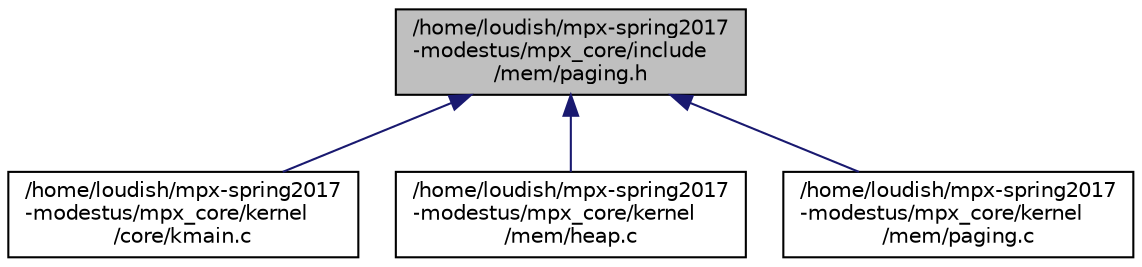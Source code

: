 digraph "/home/loudish/mpx-spring2017-modestus/mpx_core/include/mem/paging.h"
{
  edge [fontname="Helvetica",fontsize="10",labelfontname="Helvetica",labelfontsize="10"];
  node [fontname="Helvetica",fontsize="10",shape=record];
  Node1 [label="/home/loudish/mpx-spring2017\l-modestus/mpx_core/include\l/mem/paging.h",height=0.2,width=0.4,color="black", fillcolor="grey75", style="filled", fontcolor="black"];
  Node1 -> Node2 [dir="back",color="midnightblue",fontsize="10",style="solid",fontname="Helvetica"];
  Node2 [label="/home/loudish/mpx-spring2017\l-modestus/mpx_core/kernel\l/core/kmain.c",height=0.2,width=0.4,color="black", fillcolor="white", style="filled",URL="$kmain_8c.html"];
  Node1 -> Node3 [dir="back",color="midnightblue",fontsize="10",style="solid",fontname="Helvetica"];
  Node3 [label="/home/loudish/mpx-spring2017\l-modestus/mpx_core/kernel\l/mem/heap.c",height=0.2,width=0.4,color="black", fillcolor="white", style="filled",URL="$heap_8c.html"];
  Node1 -> Node4 [dir="back",color="midnightblue",fontsize="10",style="solid",fontname="Helvetica"];
  Node4 [label="/home/loudish/mpx-spring2017\l-modestus/mpx_core/kernel\l/mem/paging.c",height=0.2,width=0.4,color="black", fillcolor="white", style="filled",URL="$paging_8c.html"];
}
